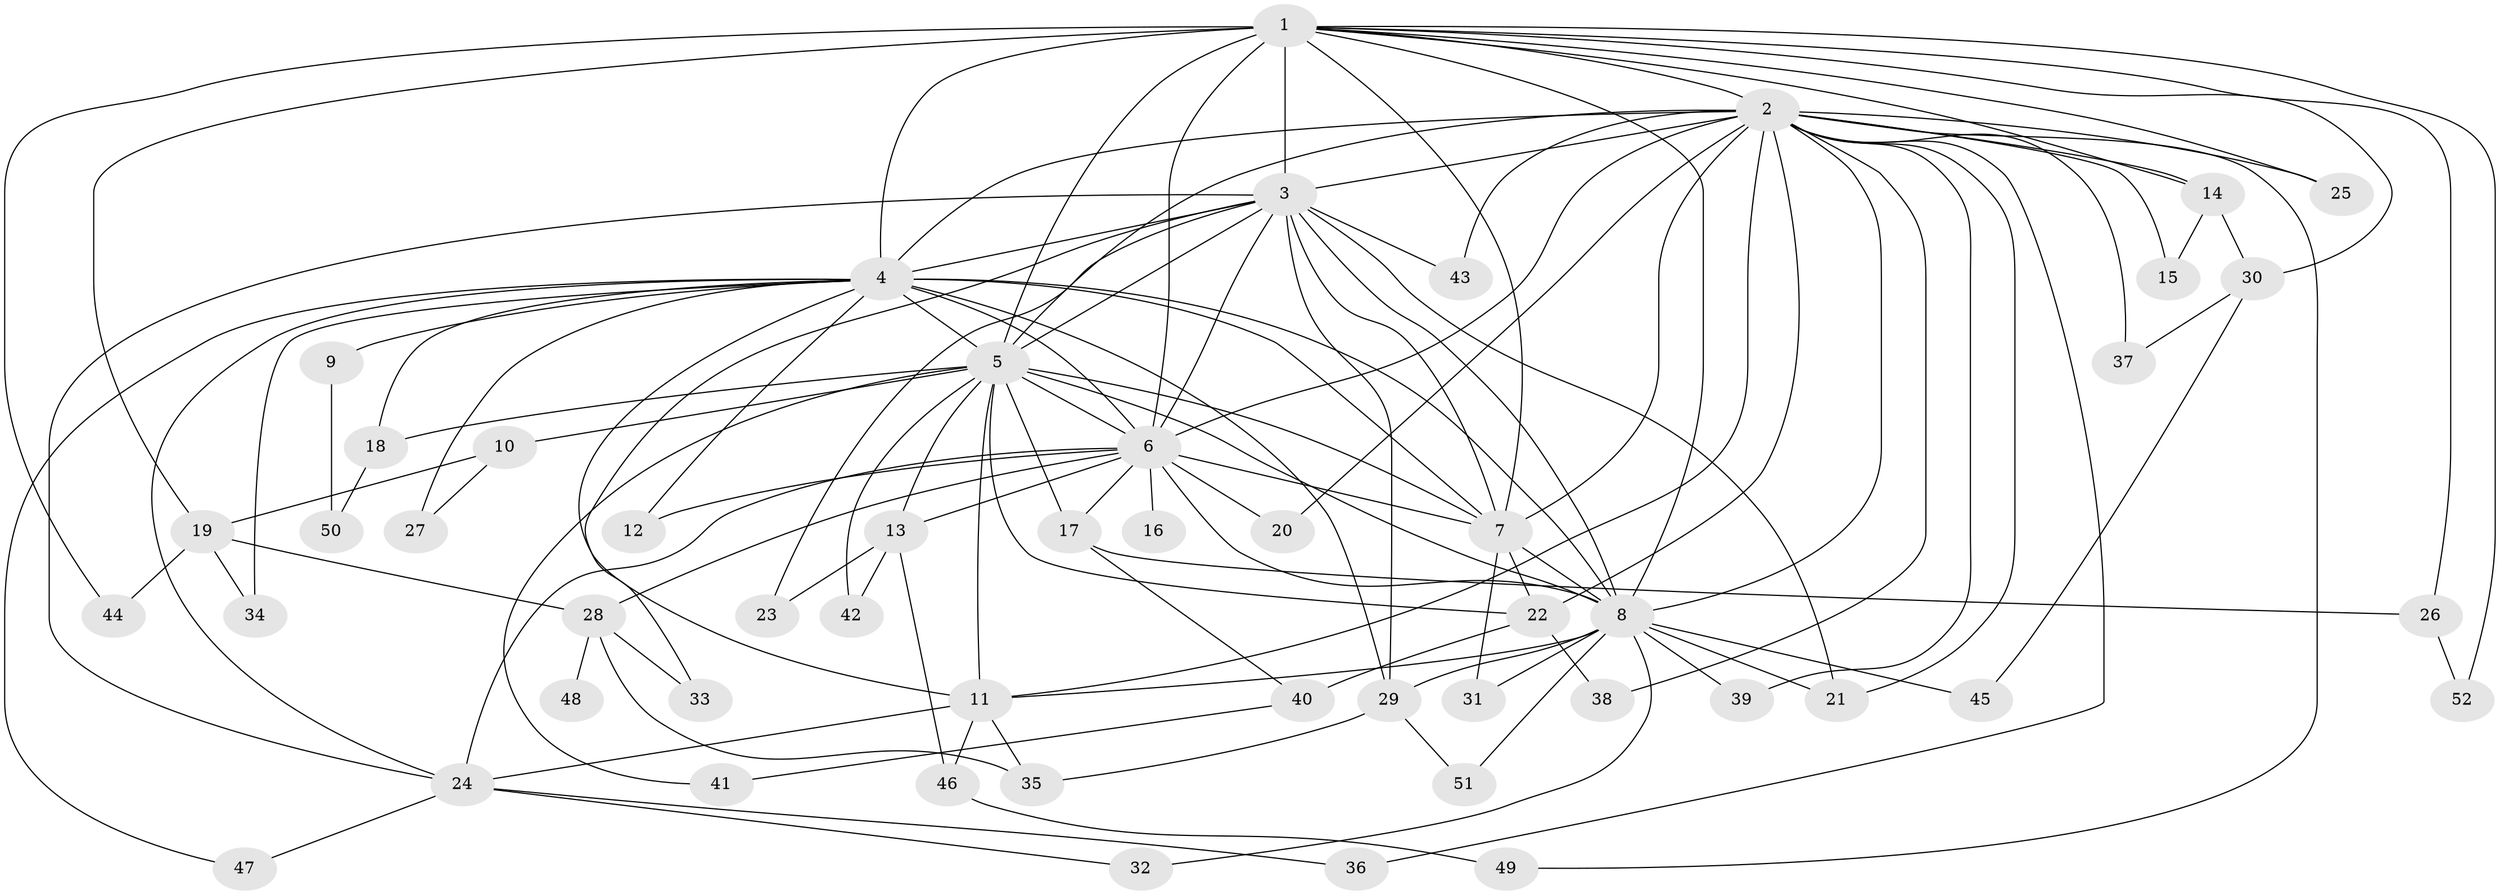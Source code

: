 // original degree distribution, {17: 0.0273972602739726, 24: 0.0136986301369863, 11: 0.0136986301369863, 21: 0.0136986301369863, 14: 0.0136986301369863, 19: 0.0273972602739726, 13: 0.0136986301369863, 18: 0.0136986301369863, 3: 0.1643835616438356, 4: 0.0684931506849315, 2: 0.547945205479452, 6: 0.0410958904109589, 5: 0.0410958904109589}
// Generated by graph-tools (version 1.1) at 2025/49/03/04/25 22:49:53]
// undirected, 52 vertices, 120 edges
graph export_dot {
  node [color=gray90,style=filled];
  1;
  2;
  3;
  4;
  5;
  6;
  7;
  8;
  9;
  10;
  11;
  12;
  13;
  14;
  15;
  16;
  17;
  18;
  19;
  20;
  21;
  22;
  23;
  24;
  25;
  26;
  27;
  28;
  29;
  30;
  31;
  32;
  33;
  34;
  35;
  36;
  37;
  38;
  39;
  40;
  41;
  42;
  43;
  44;
  45;
  46;
  47;
  48;
  49;
  50;
  51;
  52;
  1 -- 2 [weight=1.0];
  1 -- 3 [weight=2.0];
  1 -- 4 [weight=1.0];
  1 -- 5 [weight=2.0];
  1 -- 6 [weight=2.0];
  1 -- 7 [weight=1.0];
  1 -- 8 [weight=1.0];
  1 -- 14 [weight=1.0];
  1 -- 19 [weight=1.0];
  1 -- 25 [weight=1.0];
  1 -- 26 [weight=1.0];
  1 -- 30 [weight=1.0];
  1 -- 44 [weight=1.0];
  1 -- 52 [weight=1.0];
  2 -- 3 [weight=3.0];
  2 -- 4 [weight=1.0];
  2 -- 5 [weight=2.0];
  2 -- 6 [weight=2.0];
  2 -- 7 [weight=1.0];
  2 -- 8 [weight=1.0];
  2 -- 11 [weight=1.0];
  2 -- 14 [weight=1.0];
  2 -- 15 [weight=1.0];
  2 -- 20 [weight=1.0];
  2 -- 21 [weight=1.0];
  2 -- 22 [weight=1.0];
  2 -- 25 [weight=1.0];
  2 -- 36 [weight=1.0];
  2 -- 37 [weight=1.0];
  2 -- 38 [weight=1.0];
  2 -- 39 [weight=1.0];
  2 -- 43 [weight=1.0];
  2 -- 49 [weight=1.0];
  3 -- 4 [weight=2.0];
  3 -- 5 [weight=4.0];
  3 -- 6 [weight=2.0];
  3 -- 7 [weight=3.0];
  3 -- 8 [weight=3.0];
  3 -- 21 [weight=1.0];
  3 -- 23 [weight=1.0];
  3 -- 24 [weight=1.0];
  3 -- 29 [weight=1.0];
  3 -- 33 [weight=1.0];
  3 -- 43 [weight=1.0];
  4 -- 5 [weight=3.0];
  4 -- 6 [weight=2.0];
  4 -- 7 [weight=1.0];
  4 -- 8 [weight=1.0];
  4 -- 9 [weight=1.0];
  4 -- 11 [weight=1.0];
  4 -- 12 [weight=1.0];
  4 -- 18 [weight=1.0];
  4 -- 24 [weight=1.0];
  4 -- 27 [weight=1.0];
  4 -- 29 [weight=1.0];
  4 -- 34 [weight=1.0];
  4 -- 47 [weight=1.0];
  5 -- 6 [weight=2.0];
  5 -- 7 [weight=2.0];
  5 -- 8 [weight=2.0];
  5 -- 10 [weight=1.0];
  5 -- 11 [weight=1.0];
  5 -- 13 [weight=1.0];
  5 -- 17 [weight=1.0];
  5 -- 18 [weight=1.0];
  5 -- 22 [weight=2.0];
  5 -- 41 [weight=1.0];
  5 -- 42 [weight=1.0];
  6 -- 7 [weight=1.0];
  6 -- 8 [weight=1.0];
  6 -- 12 [weight=1.0];
  6 -- 13 [weight=1.0];
  6 -- 16 [weight=1.0];
  6 -- 17 [weight=1.0];
  6 -- 20 [weight=1.0];
  6 -- 24 [weight=1.0];
  6 -- 28 [weight=1.0];
  7 -- 8 [weight=1.0];
  7 -- 22 [weight=1.0];
  7 -- 31 [weight=2.0];
  8 -- 11 [weight=1.0];
  8 -- 21 [weight=1.0];
  8 -- 29 [weight=1.0];
  8 -- 31 [weight=2.0];
  8 -- 32 [weight=1.0];
  8 -- 39 [weight=1.0];
  8 -- 45 [weight=1.0];
  8 -- 51 [weight=1.0];
  9 -- 50 [weight=1.0];
  10 -- 19 [weight=1.0];
  10 -- 27 [weight=1.0];
  11 -- 24 [weight=1.0];
  11 -- 35 [weight=1.0];
  11 -- 46 [weight=1.0];
  13 -- 23 [weight=1.0];
  13 -- 42 [weight=1.0];
  13 -- 46 [weight=1.0];
  14 -- 15 [weight=1.0];
  14 -- 30 [weight=1.0];
  17 -- 26 [weight=1.0];
  17 -- 40 [weight=1.0];
  18 -- 50 [weight=1.0];
  19 -- 28 [weight=1.0];
  19 -- 34 [weight=1.0];
  19 -- 44 [weight=1.0];
  22 -- 38 [weight=1.0];
  22 -- 40 [weight=1.0];
  24 -- 32 [weight=1.0];
  24 -- 36 [weight=1.0];
  24 -- 47 [weight=1.0];
  26 -- 52 [weight=1.0];
  28 -- 33 [weight=1.0];
  28 -- 35 [weight=1.0];
  28 -- 48 [weight=1.0];
  29 -- 35 [weight=1.0];
  29 -- 51 [weight=1.0];
  30 -- 37 [weight=1.0];
  30 -- 45 [weight=1.0];
  40 -- 41 [weight=1.0];
  46 -- 49 [weight=1.0];
}
